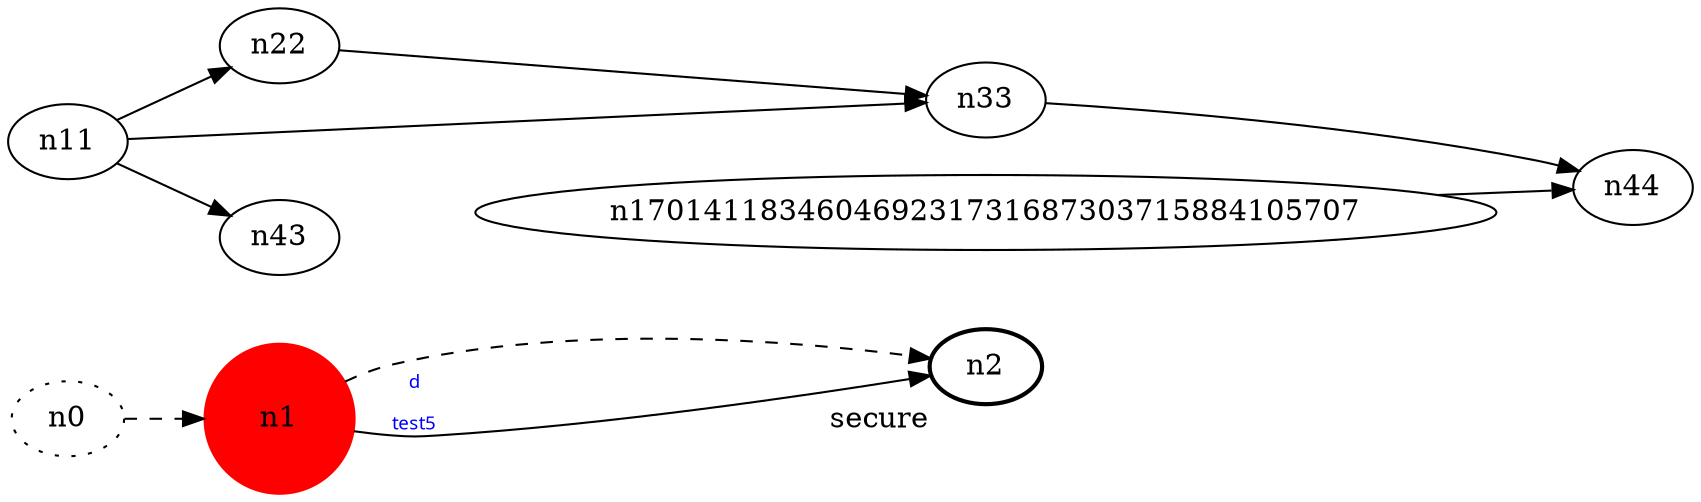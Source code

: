 digraph test5 {
	rankdir=LR;
	fontcolor=blue; /* c0; c2815540735; c0 -- c1 */
	n0 [style=dotted, fillcolor="#123456"]; // c2; c3; c2 -- c3
	n1 [height=1, width=1, color=red, style=filled];
	n2 [style=bold, xlabel="secure"];
	n0 -> n1 -> n2[style=dashed];
	n1 -> n2 [fontname="comic sans", label="d\n\l\G", fontcolor=blue, fontsize=9];
	n11 -> n22;
	n11 -> n33;
	n11 -> n43;
	n22 -> n33;
	n170141183460469231731687303715884105707 -> n44;
	n33 -> n44;
}
